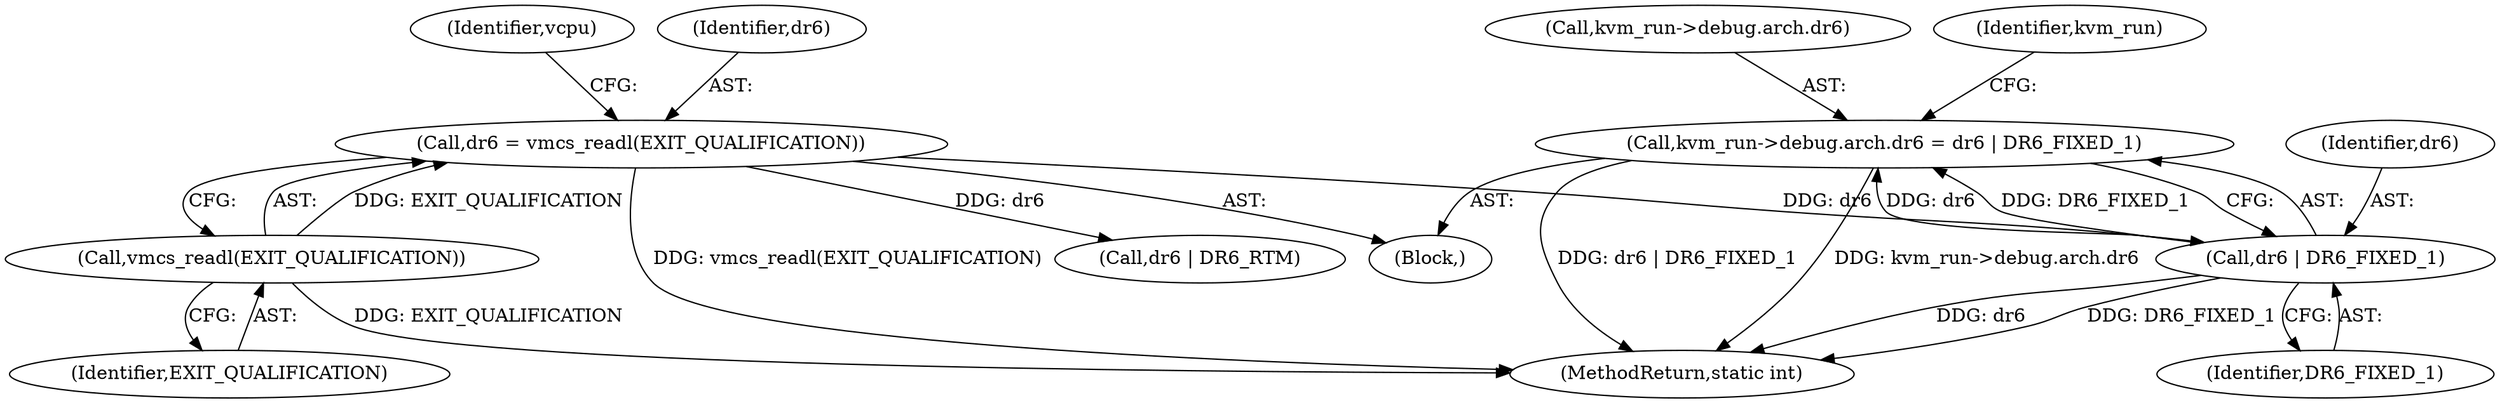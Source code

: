 digraph "0_linux_ef85b67385436ddc1998f45f1d6a210f935b3388@pointer" {
"1000371" [label="(Call,kvm_run->debug.arch.dr6 = dr6 | DR6_FIXED_1)"];
"1000379" [label="(Call,dr6 | DR6_FIXED_1)"];
"1000329" [label="(Call,dr6 = vmcs_readl(EXIT_QUALIFICATION))"];
"1000331" [label="(Call,vmcs_readl(EXIT_QUALIFICATION))"];
"1000457" [label="(MethodReturn,static int)"];
"1000332" [label="(Identifier,EXIT_QUALIFICATION)"];
"1000379" [label="(Call,dr6 | DR6_FIXED_1)"];
"1000320" [label="(Block,)"];
"1000371" [label="(Call,kvm_run->debug.arch.dr6 = dr6 | DR6_FIXED_1)"];
"1000372" [label="(Call,kvm_run->debug.arch.dr6)"];
"1000337" [label="(Identifier,vcpu)"];
"1000380" [label="(Identifier,dr6)"];
"1000329" [label="(Call,dr6 = vmcs_readl(EXIT_QUALIFICATION))"];
"1000356" [label="(Call,dr6 | DR6_RTM)"];
"1000381" [label="(Identifier,DR6_FIXED_1)"];
"1000386" [label="(Identifier,kvm_run)"];
"1000331" [label="(Call,vmcs_readl(EXIT_QUALIFICATION))"];
"1000330" [label="(Identifier,dr6)"];
"1000371" -> "1000320"  [label="AST: "];
"1000371" -> "1000379"  [label="CFG: "];
"1000372" -> "1000371"  [label="AST: "];
"1000379" -> "1000371"  [label="AST: "];
"1000386" -> "1000371"  [label="CFG: "];
"1000371" -> "1000457"  [label="DDG: dr6 | DR6_FIXED_1"];
"1000371" -> "1000457"  [label="DDG: kvm_run->debug.arch.dr6"];
"1000379" -> "1000371"  [label="DDG: dr6"];
"1000379" -> "1000371"  [label="DDG: DR6_FIXED_1"];
"1000379" -> "1000381"  [label="CFG: "];
"1000380" -> "1000379"  [label="AST: "];
"1000381" -> "1000379"  [label="AST: "];
"1000379" -> "1000457"  [label="DDG: dr6"];
"1000379" -> "1000457"  [label="DDG: DR6_FIXED_1"];
"1000329" -> "1000379"  [label="DDG: dr6"];
"1000329" -> "1000320"  [label="AST: "];
"1000329" -> "1000331"  [label="CFG: "];
"1000330" -> "1000329"  [label="AST: "];
"1000331" -> "1000329"  [label="AST: "];
"1000337" -> "1000329"  [label="CFG: "];
"1000329" -> "1000457"  [label="DDG: vmcs_readl(EXIT_QUALIFICATION)"];
"1000331" -> "1000329"  [label="DDG: EXIT_QUALIFICATION"];
"1000329" -> "1000356"  [label="DDG: dr6"];
"1000331" -> "1000332"  [label="CFG: "];
"1000332" -> "1000331"  [label="AST: "];
"1000331" -> "1000457"  [label="DDG: EXIT_QUALIFICATION"];
}
